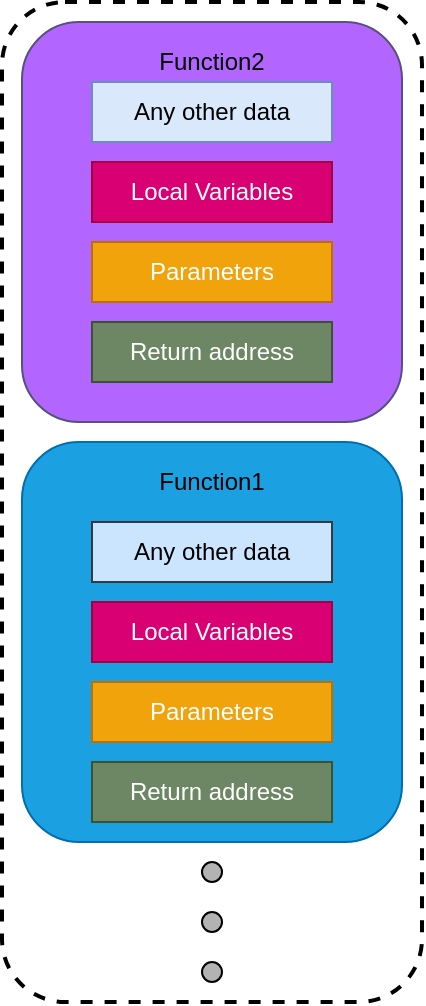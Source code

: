 <mxfile version="14.4.3" type="device" pages="2"><diagram id="WnlbsuiyZMMob17Ac7V1" name="Page-1"><mxGraphModel dx="184" dy="329" grid="1" gridSize="10" guides="1" tooltips="1" connect="1" arrows="1" fold="1" page="1" pageScale="1" pageWidth="850" pageHeight="1100" math="0" shadow="0"><root><mxCell id="0"/><mxCell id="1" parent="0"/><mxCell id="P624nOGXexJS89ii1mLL-1" value="" style="rounded=1;whiteSpace=wrap;html=1;dashed=1;strokeWidth=2;" vertex="1" parent="1"><mxGeometry x="170" y="100" width="210" height="500" as="geometry"/></mxCell><mxCell id="P624nOGXexJS89ii1mLL-9" value="" style="rounded=1;whiteSpace=wrap;html=1;strokeWidth=1;fillColor=#1ba1e2;strokeColor=#006EAF;fontColor=#ffffff;" vertex="1" parent="1"><mxGeometry x="180" y="320" width="190" height="200" as="geometry"/></mxCell><mxCell id="P624nOGXexJS89ii1mLL-10" value="Function1" style="text;html=1;strokeColor=none;fillColor=none;align=center;verticalAlign=middle;whiteSpace=wrap;rounded=0;" vertex="1" parent="1"><mxGeometry x="255" y="330" width="40" height="20" as="geometry"/></mxCell><mxCell id="P624nOGXexJS89ii1mLL-11" value="Any other data" style="rounded=0;whiteSpace=wrap;html=1;strokeWidth=1;fillColor=#cce5ff;strokeColor=#36393d;" vertex="1" parent="1"><mxGeometry x="215" y="360" width="120" height="30" as="geometry"/></mxCell><mxCell id="P624nOGXexJS89ii1mLL-12" value="Local Variables" style="rounded=0;whiteSpace=wrap;html=1;strokeWidth=1;fillColor=#d80073;strokeColor=#A50040;fontColor=#ffffff;" vertex="1" parent="1"><mxGeometry x="215" y="400" width="120" height="30" as="geometry"/></mxCell><mxCell id="P624nOGXexJS89ii1mLL-13" value="Parameters" style="rounded=0;whiteSpace=wrap;html=1;strokeWidth=1;fillColor=#f0a30a;strokeColor=#BD7000;fontColor=#ffffff;" vertex="1" parent="1"><mxGeometry x="215" y="440" width="120" height="30" as="geometry"/></mxCell><mxCell id="P624nOGXexJS89ii1mLL-14" value="Return address" style="rounded=0;whiteSpace=wrap;html=1;strokeWidth=1;fillColor=#6d8764;strokeColor=#3A5431;fontColor=#ffffff;" vertex="1" parent="1"><mxGeometry x="215" y="480" width="120" height="30" as="geometry"/></mxCell><mxCell id="P624nOGXexJS89ii1mLL-2" value="" style="rounded=1;whiteSpace=wrap;html=1;strokeWidth=1;strokeColor=#56517e;fillColor=#B266FF;" vertex="1" parent="1"><mxGeometry x="180" y="110" width="190" height="200" as="geometry"/></mxCell><mxCell id="P624nOGXexJS89ii1mLL-3" value="Function2" style="text;html=1;strokeColor=none;fillColor=none;align=center;verticalAlign=middle;whiteSpace=wrap;rounded=0;" vertex="1" parent="1"><mxGeometry x="255" y="120" width="40" height="20" as="geometry"/></mxCell><mxCell id="P624nOGXexJS89ii1mLL-4" value="Any other data" style="rounded=0;whiteSpace=wrap;html=1;strokeWidth=1;fillColor=#dae8fc;strokeColor=#6c8ebf;" vertex="1" parent="1"><mxGeometry x="215" y="140" width="120" height="30" as="geometry"/></mxCell><mxCell id="P624nOGXexJS89ii1mLL-5" value="Local Variables" style="rounded=0;whiteSpace=wrap;html=1;strokeWidth=1;fillColor=#d80073;strokeColor=#A50040;fontColor=#ffffff;" vertex="1" parent="1"><mxGeometry x="215" y="180" width="120" height="30" as="geometry"/></mxCell><mxCell id="P624nOGXexJS89ii1mLL-6" value="Parameters" style="rounded=0;whiteSpace=wrap;html=1;strokeWidth=1;fillColor=#f0a30a;strokeColor=#BD7000;fontColor=#ffffff;" vertex="1" parent="1"><mxGeometry x="215" y="220" width="120" height="30" as="geometry"/></mxCell><mxCell id="P624nOGXexJS89ii1mLL-7" value="Return address" style="rounded=0;whiteSpace=wrap;html=1;strokeWidth=1;fillColor=#6d8764;strokeColor=#3A5431;fontColor=#ffffff;" vertex="1" parent="1"><mxGeometry x="215" y="260" width="120" height="30" as="geometry"/></mxCell><mxCell id="P624nOGXexJS89ii1mLL-15" value="" style="ellipse;whiteSpace=wrap;html=1;aspect=fixed;strokeWidth=1;fillColor=#B3B3B3;" vertex="1" parent="1"><mxGeometry x="270" y="530" width="10" height="10" as="geometry"/></mxCell><mxCell id="P624nOGXexJS89ii1mLL-16" value="" style="ellipse;whiteSpace=wrap;html=1;aspect=fixed;strokeWidth=1;fillColor=#B3B3B3;" vertex="1" parent="1"><mxGeometry x="270" y="555" width="10" height="10" as="geometry"/></mxCell><mxCell id="P624nOGXexJS89ii1mLL-17" value="" style="ellipse;whiteSpace=wrap;html=1;aspect=fixed;strokeWidth=1;fillColor=#B3B3B3;" vertex="1" parent="1"><mxGeometry x="270" y="580" width="10" height="10" as="geometry"/></mxCell></root></mxGraphModel></diagram><diagram id="QvFwvAdxb_OFLTXx0cjT" name="Page-2"><mxGraphModel dx="1422" dy="832" grid="1" gridSize="10" guides="1" tooltips="1" connect="1" arrows="1" fold="1" page="1" pageScale="1" pageWidth="850" pageHeight="1100" math="0" shadow="0"><root><mxCell id="e7vJo4l9raqHotmUW1tf-0"/><mxCell id="e7vJo4l9raqHotmUW1tf-1" parent="e7vJo4l9raqHotmUW1tf-0"/></root></mxGraphModel></diagram></mxfile>